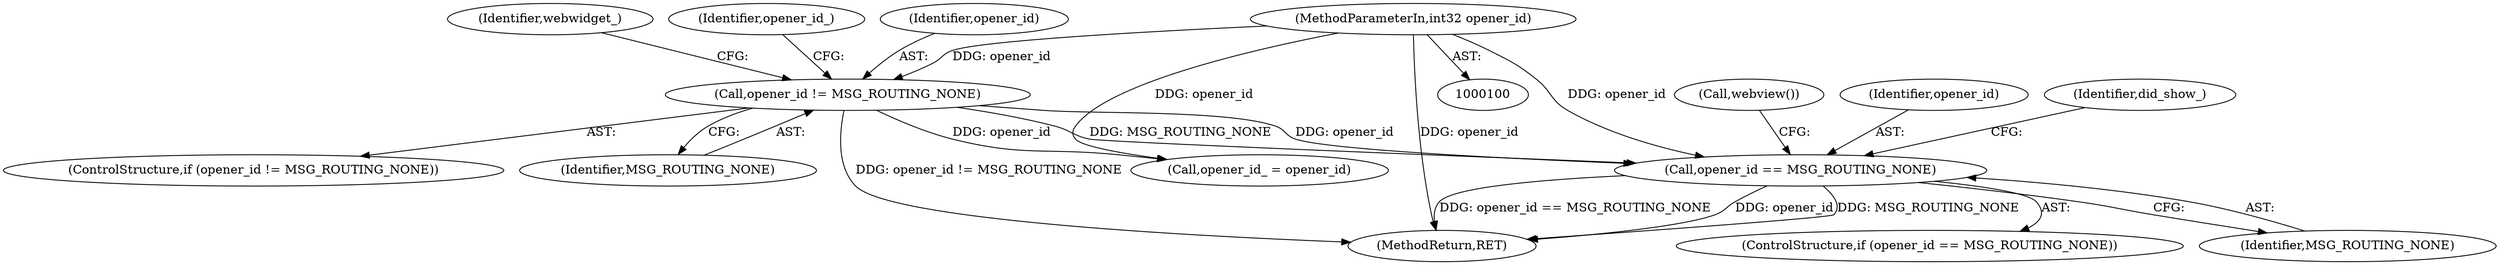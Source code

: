 digraph "0_Chrome_8262245d384be025f13e2a5b3a03b7e5c98374ce_5@API" {
"1000156" [label="(Call,opener_id == MSG_ROUTING_NONE)"];
"1000115" [label="(Call,opener_id != MSG_ROUTING_NONE)"];
"1000103" [label="(MethodParameterIn,int32 opener_id)"];
"1000167" [label="(Call,webview())"];
"1000122" [label="(Identifier,webwidget_)"];
"1000119" [label="(Identifier,opener_id_)"];
"1000157" [label="(Identifier,opener_id)"];
"1000103" [label="(MethodParameterIn,int32 opener_id)"];
"1000117" [label="(Identifier,MSG_ROUTING_NONE)"];
"1000156" [label="(Call,opener_id == MSG_ROUTING_NONE)"];
"1000158" [label="(Identifier,MSG_ROUTING_NONE)"];
"1000215" [label="(MethodReturn,RET)"];
"1000116" [label="(Identifier,opener_id)"];
"1000118" [label="(Call,opener_id_ = opener_id)"];
"1000161" [label="(Identifier,did_show_)"];
"1000115" [label="(Call,opener_id != MSG_ROUTING_NONE)"];
"1000114" [label="(ControlStructure,if (opener_id != MSG_ROUTING_NONE))"];
"1000155" [label="(ControlStructure,if (opener_id == MSG_ROUTING_NONE))"];
"1000156" -> "1000155"  [label="AST: "];
"1000156" -> "1000158"  [label="CFG: "];
"1000157" -> "1000156"  [label="AST: "];
"1000158" -> "1000156"  [label="AST: "];
"1000161" -> "1000156"  [label="CFG: "];
"1000167" -> "1000156"  [label="CFG: "];
"1000156" -> "1000215"  [label="DDG: opener_id"];
"1000156" -> "1000215"  [label="DDG: MSG_ROUTING_NONE"];
"1000156" -> "1000215"  [label="DDG: opener_id == MSG_ROUTING_NONE"];
"1000115" -> "1000156"  [label="DDG: opener_id"];
"1000115" -> "1000156"  [label="DDG: MSG_ROUTING_NONE"];
"1000103" -> "1000156"  [label="DDG: opener_id"];
"1000115" -> "1000114"  [label="AST: "];
"1000115" -> "1000117"  [label="CFG: "];
"1000116" -> "1000115"  [label="AST: "];
"1000117" -> "1000115"  [label="AST: "];
"1000119" -> "1000115"  [label="CFG: "];
"1000122" -> "1000115"  [label="CFG: "];
"1000115" -> "1000215"  [label="DDG: opener_id != MSG_ROUTING_NONE"];
"1000103" -> "1000115"  [label="DDG: opener_id"];
"1000115" -> "1000118"  [label="DDG: opener_id"];
"1000103" -> "1000100"  [label="AST: "];
"1000103" -> "1000215"  [label="DDG: opener_id"];
"1000103" -> "1000118"  [label="DDG: opener_id"];
}

